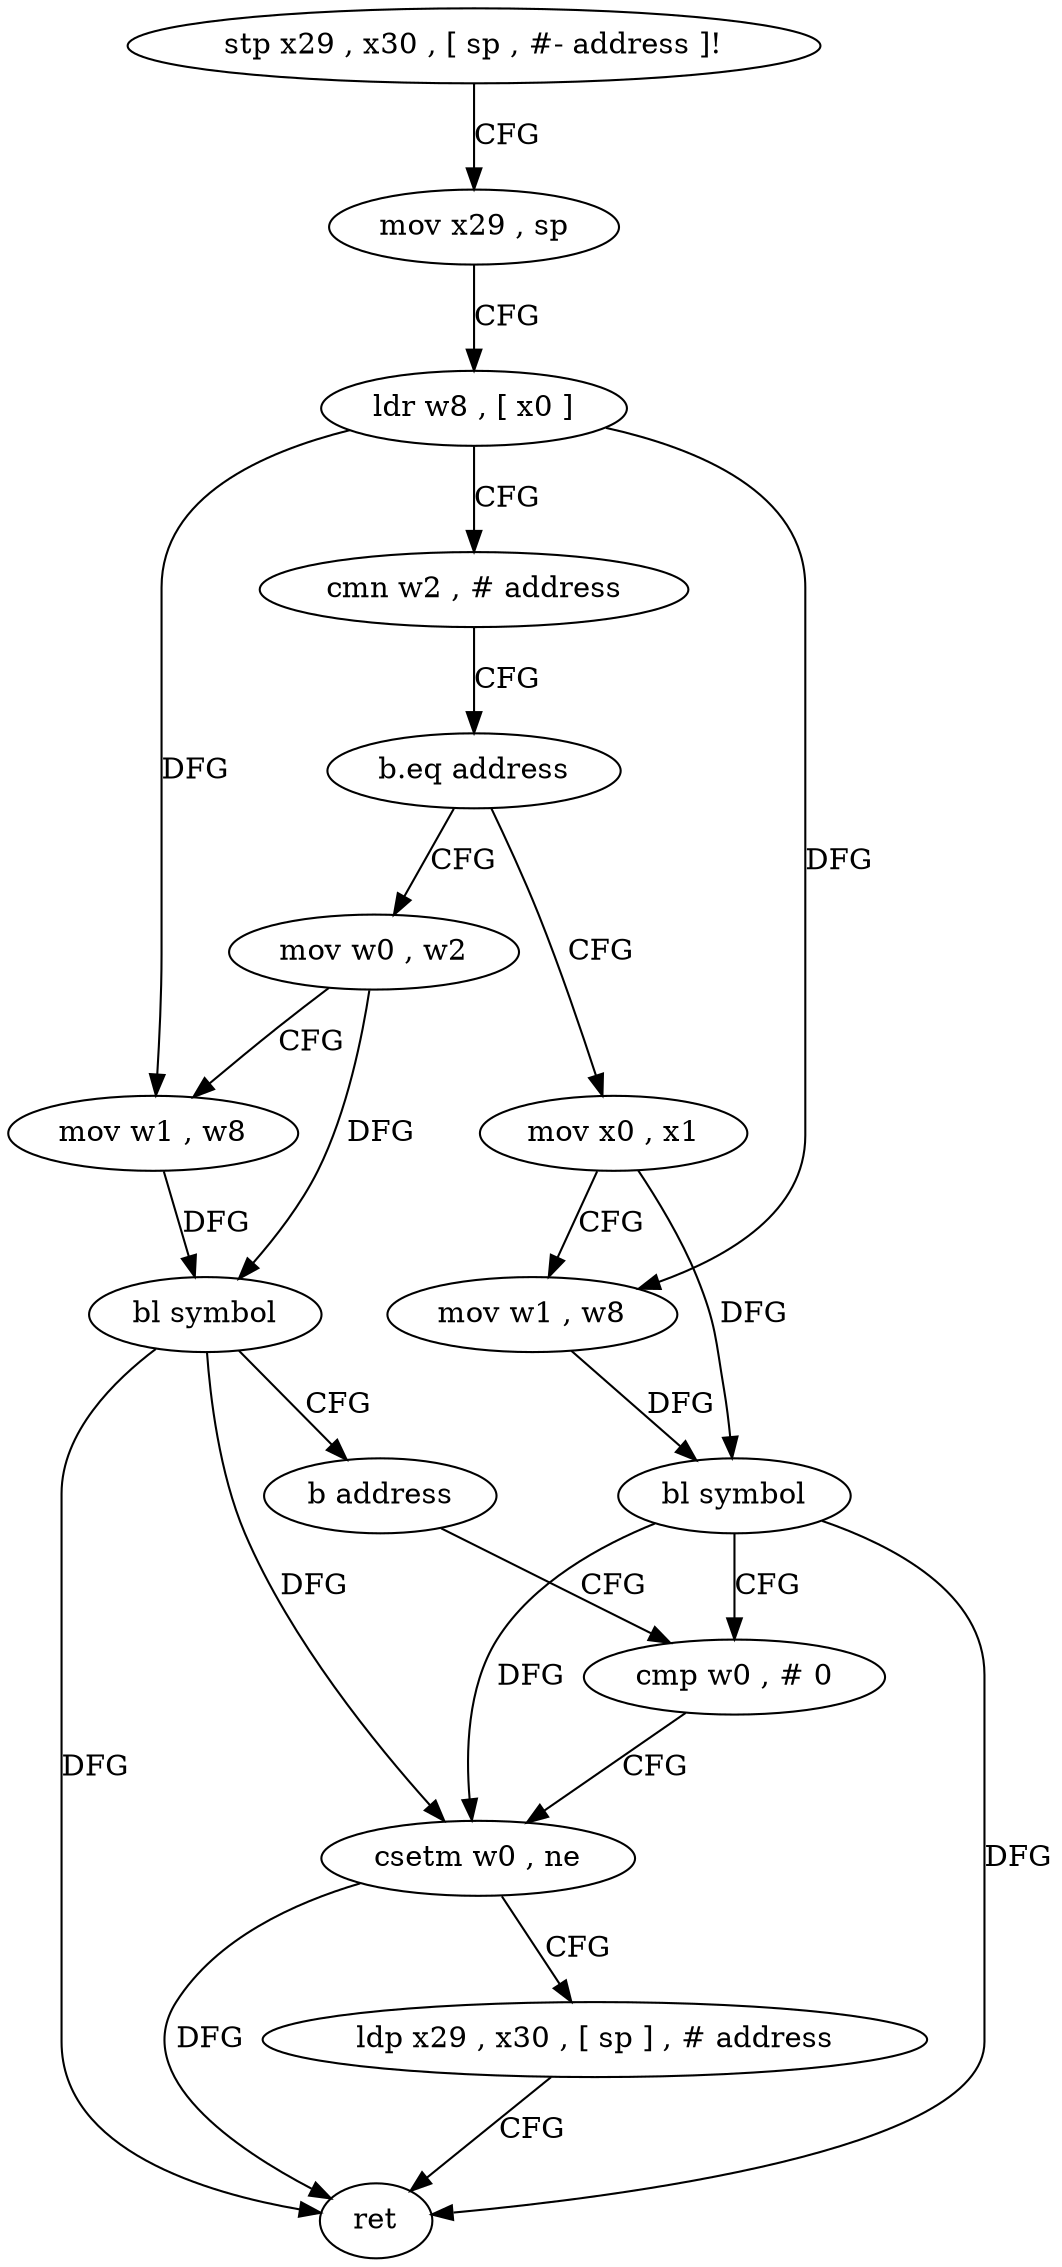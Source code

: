 digraph "func" {
"4262240" [label = "stp x29 , x30 , [ sp , #- address ]!" ]
"4262244" [label = "mov x29 , sp" ]
"4262248" [label = "ldr w8 , [ x0 ]" ]
"4262252" [label = "cmn w2 , # address" ]
"4262256" [label = "b.eq address" ]
"4262276" [label = "mov x0 , x1" ]
"4262260" [label = "mov w0 , w2" ]
"4262280" [label = "mov w1 , w8" ]
"4262284" [label = "bl symbol" ]
"4262288" [label = "cmp w0 , # 0" ]
"4262264" [label = "mov w1 , w8" ]
"4262268" [label = "bl symbol" ]
"4262272" [label = "b address" ]
"4262292" [label = "csetm w0 , ne" ]
"4262296" [label = "ldp x29 , x30 , [ sp ] , # address" ]
"4262300" [label = "ret" ]
"4262240" -> "4262244" [ label = "CFG" ]
"4262244" -> "4262248" [ label = "CFG" ]
"4262248" -> "4262252" [ label = "CFG" ]
"4262248" -> "4262280" [ label = "DFG" ]
"4262248" -> "4262264" [ label = "DFG" ]
"4262252" -> "4262256" [ label = "CFG" ]
"4262256" -> "4262276" [ label = "CFG" ]
"4262256" -> "4262260" [ label = "CFG" ]
"4262276" -> "4262280" [ label = "CFG" ]
"4262276" -> "4262284" [ label = "DFG" ]
"4262260" -> "4262264" [ label = "CFG" ]
"4262260" -> "4262268" [ label = "DFG" ]
"4262280" -> "4262284" [ label = "DFG" ]
"4262284" -> "4262288" [ label = "CFG" ]
"4262284" -> "4262292" [ label = "DFG" ]
"4262284" -> "4262300" [ label = "DFG" ]
"4262288" -> "4262292" [ label = "CFG" ]
"4262264" -> "4262268" [ label = "DFG" ]
"4262268" -> "4262272" [ label = "CFG" ]
"4262268" -> "4262292" [ label = "DFG" ]
"4262268" -> "4262300" [ label = "DFG" ]
"4262272" -> "4262288" [ label = "CFG" ]
"4262292" -> "4262296" [ label = "CFG" ]
"4262292" -> "4262300" [ label = "DFG" ]
"4262296" -> "4262300" [ label = "CFG" ]
}
